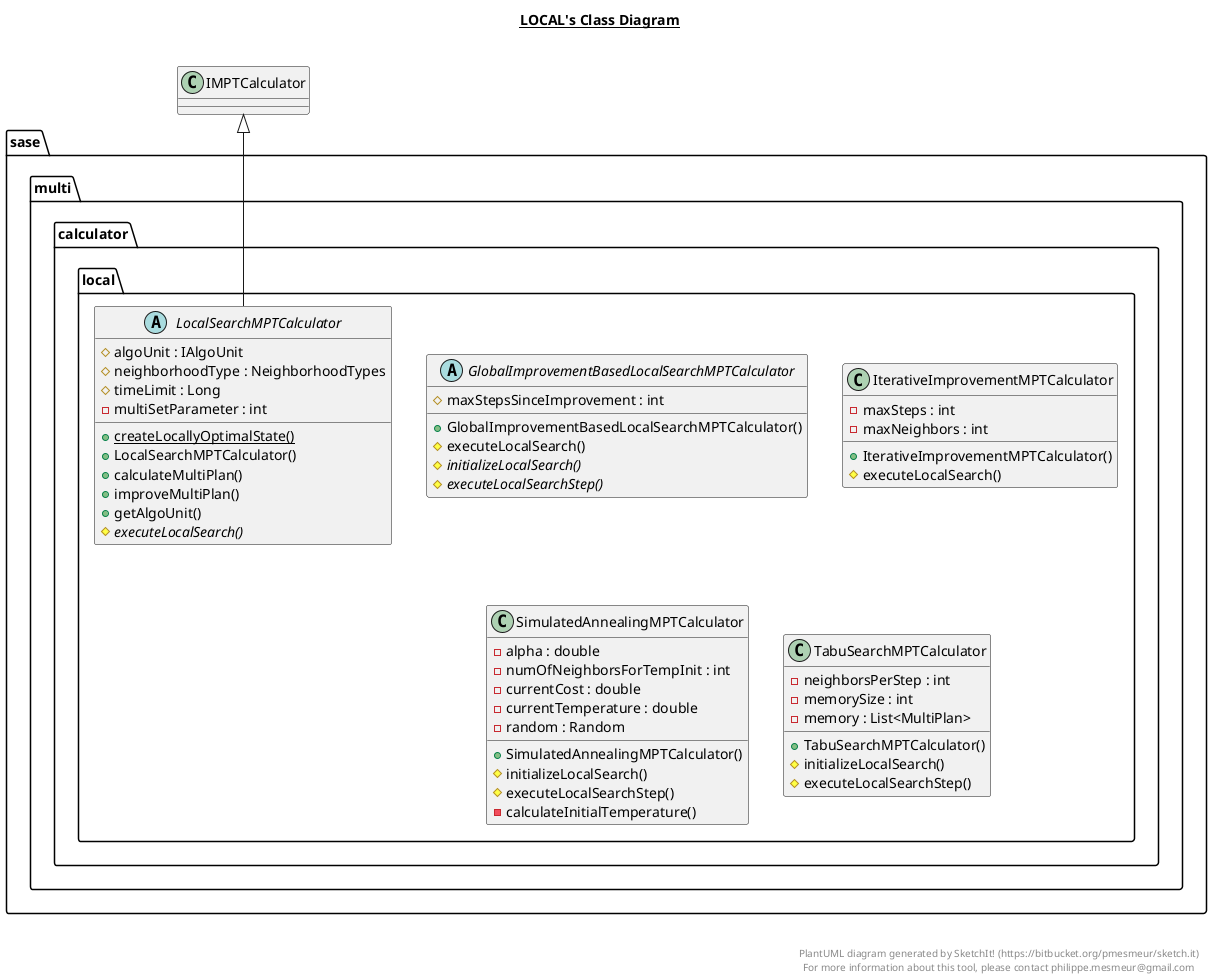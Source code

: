@startuml

title __LOCAL's Class Diagram__\n

  package sase.multi {
    package sase.multi.calculator {
      package sase.multi.calculator.local {
        abstract class GlobalImprovementBasedLocalSearchMPTCalculator {
            # maxStepsSinceImprovement : int
            + GlobalImprovementBasedLocalSearchMPTCalculator()
            # executeLocalSearch()
            {abstract} # initializeLocalSearch()
            {abstract} # executeLocalSearchStep()
        }
      }
    }
  }
  

  package sase.multi {
    package sase.multi.calculator {
      package sase.multi.calculator.local {
        class IterativeImprovementMPTCalculator {
            - maxSteps : int
            - maxNeighbors : int
            + IterativeImprovementMPTCalculator()
            # executeLocalSearch()
        }
      }
    }
  }
  

  package sase.multi {
    package sase.multi.calculator {
      package sase.multi.calculator.local {
        abstract class LocalSearchMPTCalculator {
            # algoUnit : IAlgoUnit
            # neighborhoodType : NeighborhoodTypes
            # timeLimit : Long
            - multiSetParameter : int
            {static} + createLocallyOptimalState()
            + LocalSearchMPTCalculator()
            + calculateMultiPlan()
            + improveMultiPlan()
            + getAlgoUnit()
            {abstract} # executeLocalSearch()
        }
      }
    }
  }
  

  package sase.multi {
    package sase.multi.calculator {
      package sase.multi.calculator.local {
        class SimulatedAnnealingMPTCalculator {
            - alpha : double
            - numOfNeighborsForTempInit : int
            - currentCost : double
            - currentTemperature : double
            - random : Random
            + SimulatedAnnealingMPTCalculator()
            # initializeLocalSearch()
            # executeLocalSearchStep()
            - calculateInitialTemperature()
        }
      }
    }
  }
  

  package sase.multi {
    package sase.multi.calculator {
      package sase.multi.calculator.local {
        class TabuSearchMPTCalculator {
            - neighborsPerStep : int
            - memorySize : int
            - memory : List<MultiPlan>
            + TabuSearchMPTCalculator()
            # initializeLocalSearch()
            # executeLocalSearchStep()
        }
      }
    }
  }
  

  LocalSearchMPTCalculator -up-|> IMPTCalculator


right footer


PlantUML diagram generated by SketchIt! (https://bitbucket.org/pmesmeur/sketch.it)
For more information about this tool, please contact philippe.mesmeur@gmail.com
endfooter

@enduml
